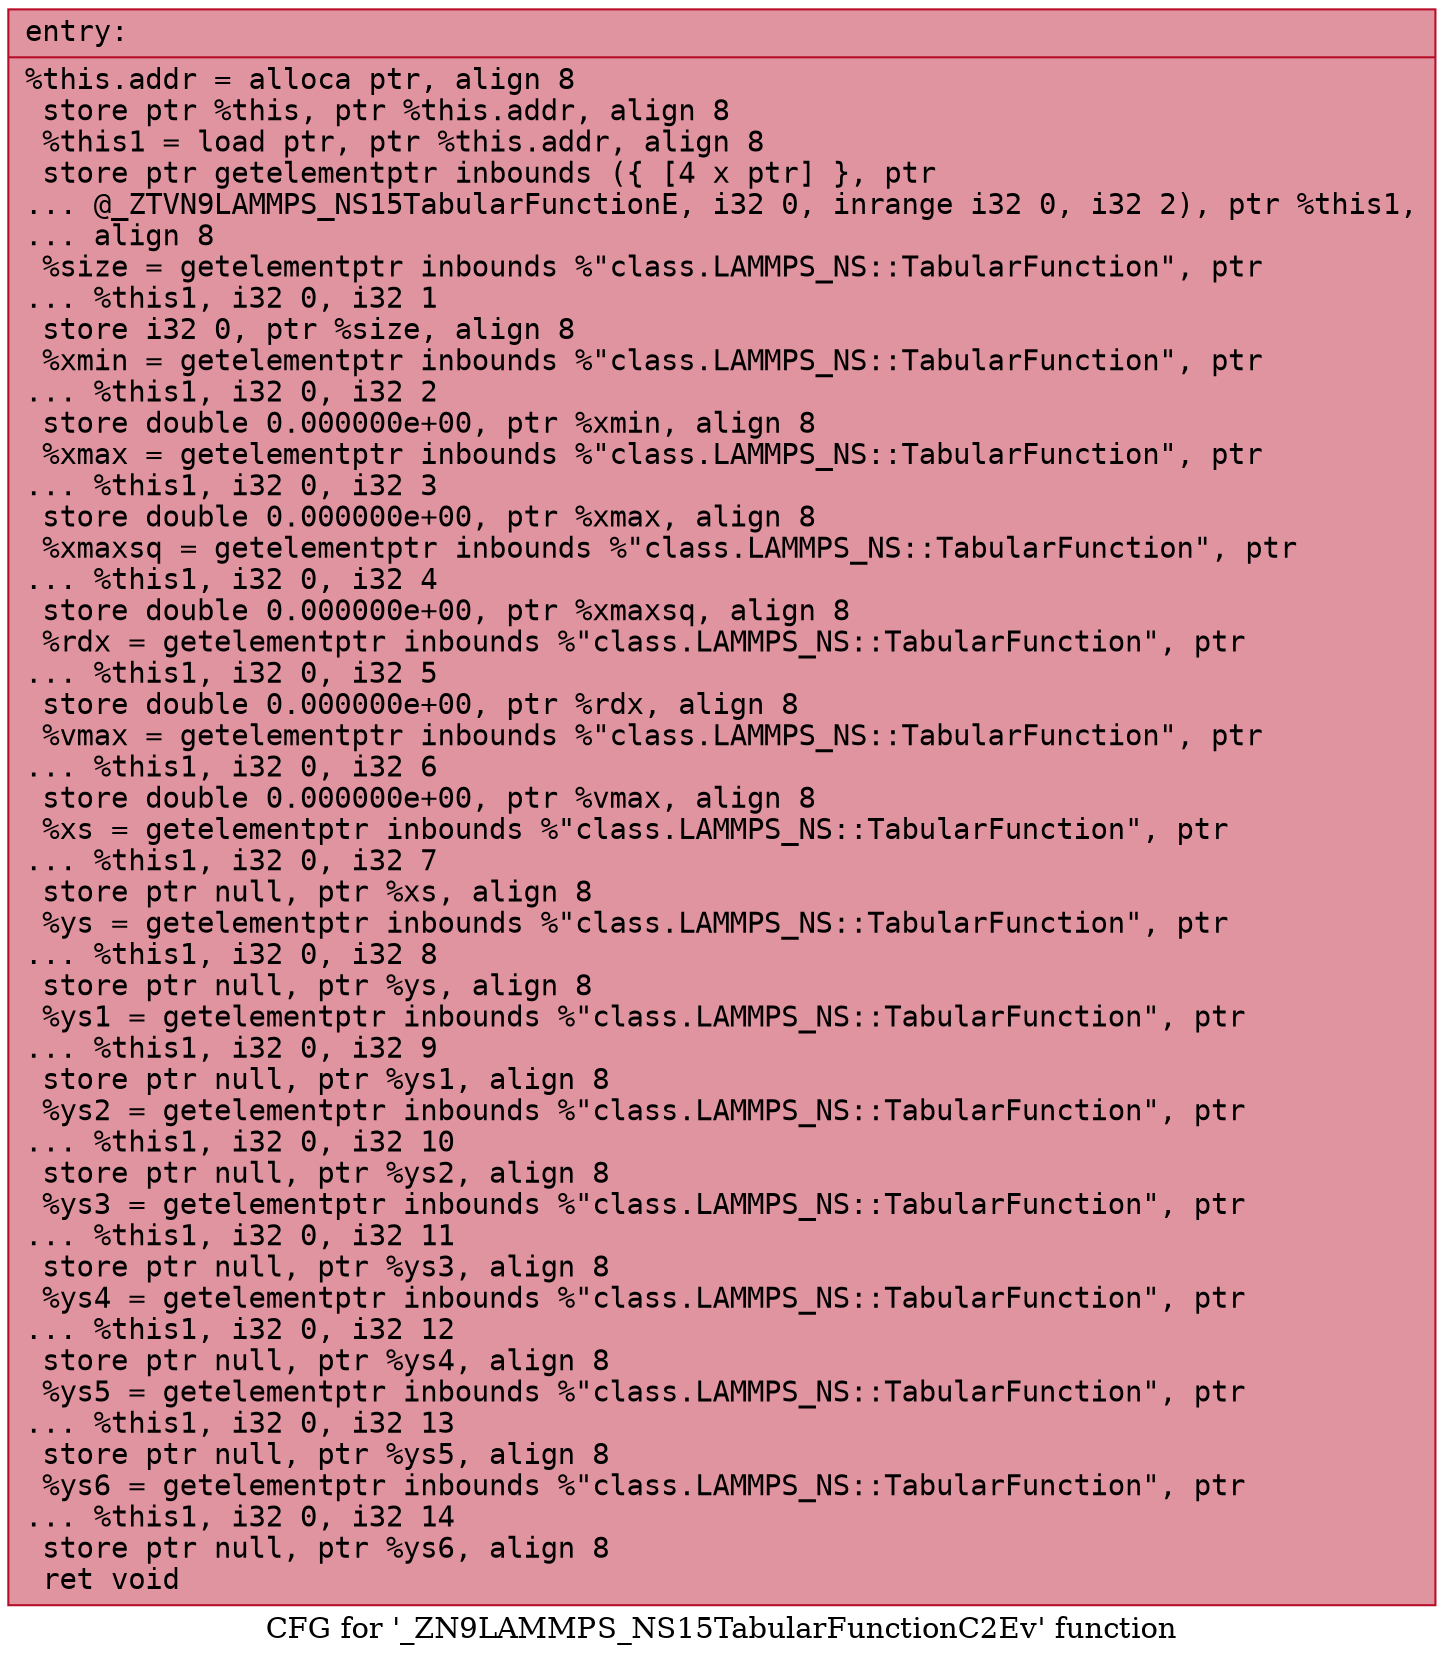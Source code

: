 digraph "CFG for '_ZN9LAMMPS_NS15TabularFunctionC2Ev' function" {
	label="CFG for '_ZN9LAMMPS_NS15TabularFunctionC2Ev' function";

	Node0x556a1d4caab0 [shape=record,color="#b70d28ff", style=filled, fillcolor="#b70d2870" fontname="Courier",label="{entry:\l|  %this.addr = alloca ptr, align 8\l  store ptr %this, ptr %this.addr, align 8\l  %this1 = load ptr, ptr %this.addr, align 8\l  store ptr getelementptr inbounds (\{ [4 x ptr] \}, ptr\l... @_ZTVN9LAMMPS_NS15TabularFunctionE, i32 0, inrange i32 0, i32 2), ptr %this1,\l... align 8\l  %size = getelementptr inbounds %\"class.LAMMPS_NS::TabularFunction\", ptr\l... %this1, i32 0, i32 1\l  store i32 0, ptr %size, align 8\l  %xmin = getelementptr inbounds %\"class.LAMMPS_NS::TabularFunction\", ptr\l... %this1, i32 0, i32 2\l  store double 0.000000e+00, ptr %xmin, align 8\l  %xmax = getelementptr inbounds %\"class.LAMMPS_NS::TabularFunction\", ptr\l... %this1, i32 0, i32 3\l  store double 0.000000e+00, ptr %xmax, align 8\l  %xmaxsq = getelementptr inbounds %\"class.LAMMPS_NS::TabularFunction\", ptr\l... %this1, i32 0, i32 4\l  store double 0.000000e+00, ptr %xmaxsq, align 8\l  %rdx = getelementptr inbounds %\"class.LAMMPS_NS::TabularFunction\", ptr\l... %this1, i32 0, i32 5\l  store double 0.000000e+00, ptr %rdx, align 8\l  %vmax = getelementptr inbounds %\"class.LAMMPS_NS::TabularFunction\", ptr\l... %this1, i32 0, i32 6\l  store double 0.000000e+00, ptr %vmax, align 8\l  %xs = getelementptr inbounds %\"class.LAMMPS_NS::TabularFunction\", ptr\l... %this1, i32 0, i32 7\l  store ptr null, ptr %xs, align 8\l  %ys = getelementptr inbounds %\"class.LAMMPS_NS::TabularFunction\", ptr\l... %this1, i32 0, i32 8\l  store ptr null, ptr %ys, align 8\l  %ys1 = getelementptr inbounds %\"class.LAMMPS_NS::TabularFunction\", ptr\l... %this1, i32 0, i32 9\l  store ptr null, ptr %ys1, align 8\l  %ys2 = getelementptr inbounds %\"class.LAMMPS_NS::TabularFunction\", ptr\l... %this1, i32 0, i32 10\l  store ptr null, ptr %ys2, align 8\l  %ys3 = getelementptr inbounds %\"class.LAMMPS_NS::TabularFunction\", ptr\l... %this1, i32 0, i32 11\l  store ptr null, ptr %ys3, align 8\l  %ys4 = getelementptr inbounds %\"class.LAMMPS_NS::TabularFunction\", ptr\l... %this1, i32 0, i32 12\l  store ptr null, ptr %ys4, align 8\l  %ys5 = getelementptr inbounds %\"class.LAMMPS_NS::TabularFunction\", ptr\l... %this1, i32 0, i32 13\l  store ptr null, ptr %ys5, align 8\l  %ys6 = getelementptr inbounds %\"class.LAMMPS_NS::TabularFunction\", ptr\l... %this1, i32 0, i32 14\l  store ptr null, ptr %ys6, align 8\l  ret void\l}"];
}
